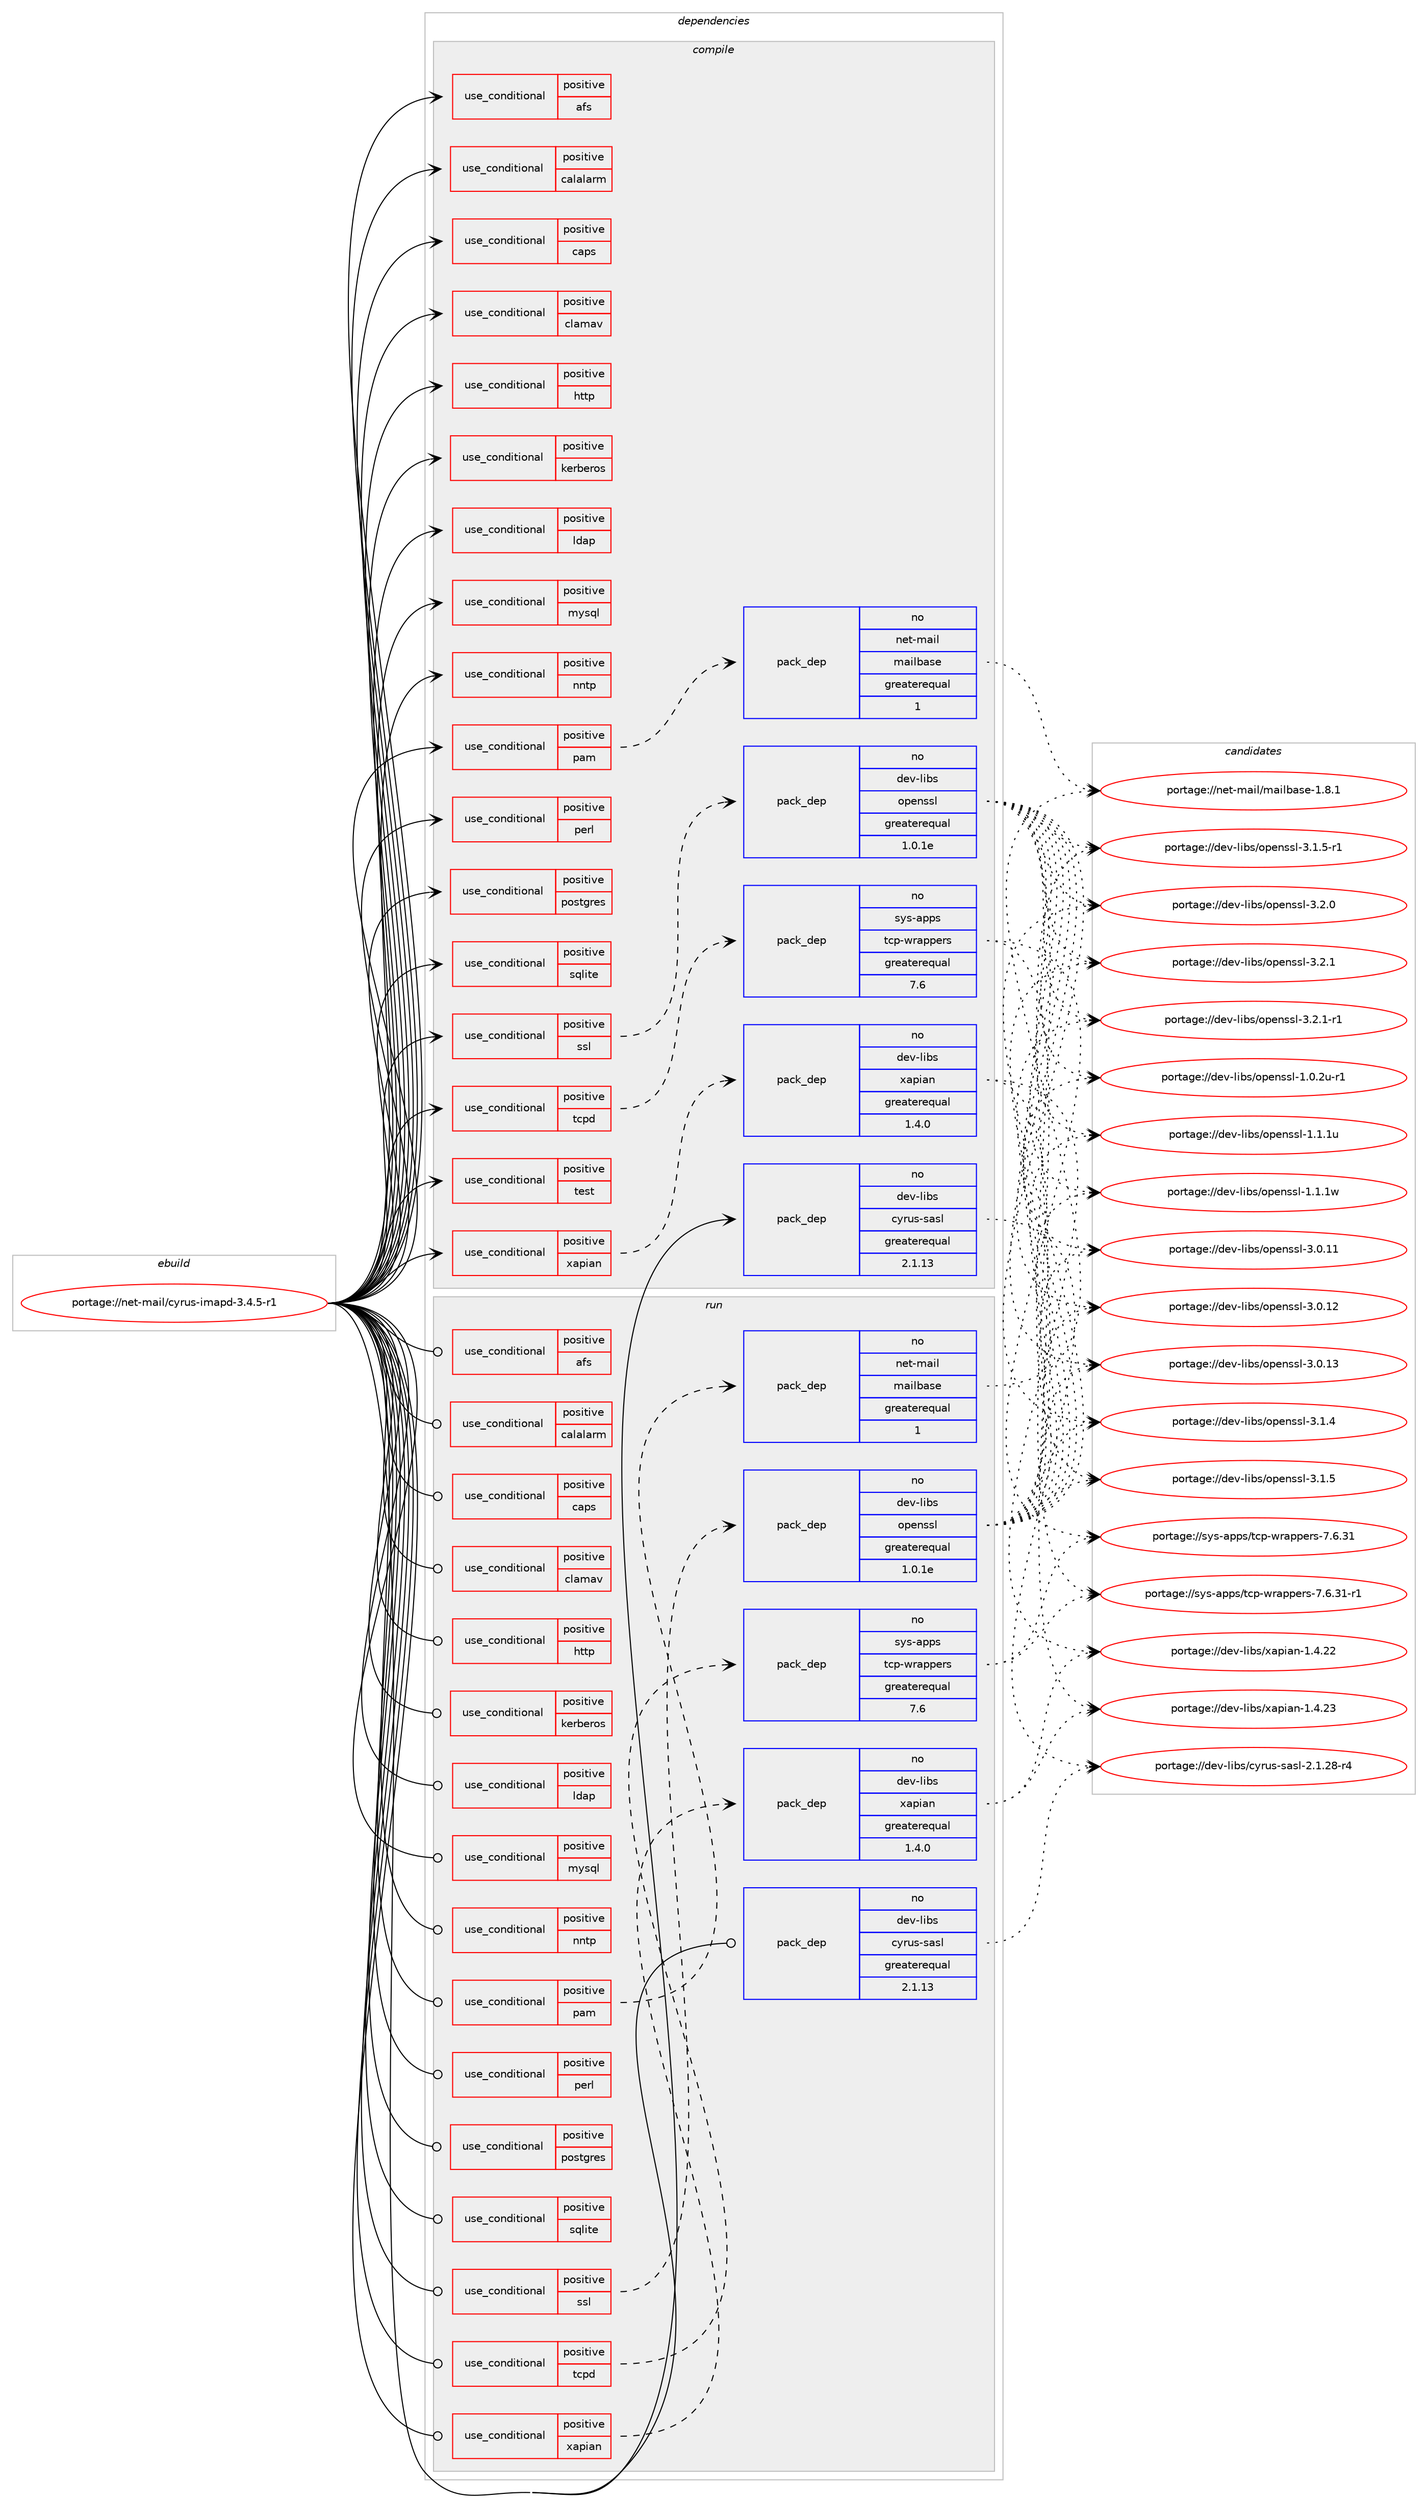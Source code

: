 digraph prolog {

# *************
# Graph options
# *************

newrank=true;
concentrate=true;
compound=true;
graph [rankdir=LR,fontname=Helvetica,fontsize=10,ranksep=1.5];#, ranksep=2.5, nodesep=0.2];
edge  [arrowhead=vee];
node  [fontname=Helvetica,fontsize=10];

# **********
# The ebuild
# **********

subgraph cluster_leftcol {
color=gray;
rank=same;
label=<<i>ebuild</i>>;
id [label="portage://net-mail/cyrus-imapd-3.4.5-r1", color=red, width=4, href="../net-mail/cyrus-imapd-3.4.5-r1.svg"];
}

# ****************
# The dependencies
# ****************

subgraph cluster_midcol {
color=gray;
label=<<i>dependencies</i>>;
subgraph cluster_compile {
fillcolor="#eeeeee";
style=filled;
label=<<i>compile</i>>;
subgraph cond3723 {
dependency5993 [label=<<TABLE BORDER="0" CELLBORDER="1" CELLSPACING="0" CELLPADDING="4"><TR><TD ROWSPAN="3" CELLPADDING="10">use_conditional</TD></TR><TR><TD>positive</TD></TR><TR><TD>afs</TD></TR></TABLE>>, shape=none, color=red];
# *** BEGIN UNKNOWN DEPENDENCY TYPE (TODO) ***
# dependency5993 -> package_dependency(portage://net-mail/cyrus-imapd-3.4.5-r1,install,no,net-fs,openafs,none,[,,],[],[])
# *** END UNKNOWN DEPENDENCY TYPE (TODO) ***

}
id:e -> dependency5993:w [weight=20,style="solid",arrowhead="vee"];
subgraph cond3724 {
dependency5994 [label=<<TABLE BORDER="0" CELLBORDER="1" CELLSPACING="0" CELLPADDING="4"><TR><TD ROWSPAN="3" CELLPADDING="10">use_conditional</TD></TR><TR><TD>positive</TD></TR><TR><TD>calalarm</TD></TR></TABLE>>, shape=none, color=red];
# *** BEGIN UNKNOWN DEPENDENCY TYPE (TODO) ***
# dependency5994 -> package_dependency(portage://net-mail/cyrus-imapd-3.4.5-r1,install,no,dev-libs,libical,none,[,,],any_same_slot,[])
# *** END UNKNOWN DEPENDENCY TYPE (TODO) ***

}
id:e -> dependency5994:w [weight=20,style="solid",arrowhead="vee"];
subgraph cond3725 {
dependency5995 [label=<<TABLE BORDER="0" CELLBORDER="1" CELLSPACING="0" CELLPADDING="4"><TR><TD ROWSPAN="3" CELLPADDING="10">use_conditional</TD></TR><TR><TD>positive</TD></TR><TR><TD>caps</TD></TR></TABLE>>, shape=none, color=red];
# *** BEGIN UNKNOWN DEPENDENCY TYPE (TODO) ***
# dependency5995 -> package_dependency(portage://net-mail/cyrus-imapd-3.4.5-r1,install,no,sys-libs,libcap,none,[,,],[],[])
# *** END UNKNOWN DEPENDENCY TYPE (TODO) ***

}
id:e -> dependency5995:w [weight=20,style="solid",arrowhead="vee"];
subgraph cond3726 {
dependency5996 [label=<<TABLE BORDER="0" CELLBORDER="1" CELLSPACING="0" CELLPADDING="4"><TR><TD ROWSPAN="3" CELLPADDING="10">use_conditional</TD></TR><TR><TD>positive</TD></TR><TR><TD>clamav</TD></TR></TABLE>>, shape=none, color=red];
# *** BEGIN UNKNOWN DEPENDENCY TYPE (TODO) ***
# dependency5996 -> package_dependency(portage://net-mail/cyrus-imapd-3.4.5-r1,install,no,app-antivirus,clamav,none,[,,],[],[])
# *** END UNKNOWN DEPENDENCY TYPE (TODO) ***

}
id:e -> dependency5996:w [weight=20,style="solid",arrowhead="vee"];
subgraph cond3727 {
dependency5997 [label=<<TABLE BORDER="0" CELLBORDER="1" CELLSPACING="0" CELLPADDING="4"><TR><TD ROWSPAN="3" CELLPADDING="10">use_conditional</TD></TR><TR><TD>positive</TD></TR><TR><TD>http</TD></TR></TABLE>>, shape=none, color=red];
# *** BEGIN UNKNOWN DEPENDENCY TYPE (TODO) ***
# dependency5997 -> package_dependency(portage://net-mail/cyrus-imapd-3.4.5-r1,install,no,app-arch,brotli,none,[,,],any_same_slot,[])
# *** END UNKNOWN DEPENDENCY TYPE (TODO) ***

# *** BEGIN UNKNOWN DEPENDENCY TYPE (TODO) ***
# dependency5997 -> package_dependency(portage://net-mail/cyrus-imapd-3.4.5-r1,install,no,app-arch,zstd,none,[,,],any_same_slot,[])
# *** END UNKNOWN DEPENDENCY TYPE (TODO) ***

# *** BEGIN UNKNOWN DEPENDENCY TYPE (TODO) ***
# dependency5997 -> package_dependency(portage://net-mail/cyrus-imapd-3.4.5-r1,install,no,dev-libs,libxml2,none,[,,],[],[])
# *** END UNKNOWN DEPENDENCY TYPE (TODO) ***

# *** BEGIN UNKNOWN DEPENDENCY TYPE (TODO) ***
# dependency5997 -> package_dependency(portage://net-mail/cyrus-imapd-3.4.5-r1,install,no,dev-libs,libical,none,[,,],any_same_slot,[])
# *** END UNKNOWN DEPENDENCY TYPE (TODO) ***

# *** BEGIN UNKNOWN DEPENDENCY TYPE (TODO) ***
# dependency5997 -> package_dependency(portage://net-mail/cyrus-imapd-3.4.5-r1,install,no,net-libs,nghttp2,none,[,,],any_same_slot,[])
# *** END UNKNOWN DEPENDENCY TYPE (TODO) ***

# *** BEGIN UNKNOWN DEPENDENCY TYPE (TODO) ***
# dependency5997 -> package_dependency(portage://net-mail/cyrus-imapd-3.4.5-r1,install,no,sci-libs,shapelib,none,[,,],any_same_slot,[])
# *** END UNKNOWN DEPENDENCY TYPE (TODO) ***

}
id:e -> dependency5997:w [weight=20,style="solid",arrowhead="vee"];
subgraph cond3728 {
dependency5998 [label=<<TABLE BORDER="0" CELLBORDER="1" CELLSPACING="0" CELLPADDING="4"><TR><TD ROWSPAN="3" CELLPADDING="10">use_conditional</TD></TR><TR><TD>positive</TD></TR><TR><TD>kerberos</TD></TR></TABLE>>, shape=none, color=red];
# *** BEGIN UNKNOWN DEPENDENCY TYPE (TODO) ***
# dependency5998 -> package_dependency(portage://net-mail/cyrus-imapd-3.4.5-r1,install,no,virtual,krb5,none,[,,],[],[])
# *** END UNKNOWN DEPENDENCY TYPE (TODO) ***

}
id:e -> dependency5998:w [weight=20,style="solid",arrowhead="vee"];
subgraph cond3729 {
dependency5999 [label=<<TABLE BORDER="0" CELLBORDER="1" CELLSPACING="0" CELLPADDING="4"><TR><TD ROWSPAN="3" CELLPADDING="10">use_conditional</TD></TR><TR><TD>positive</TD></TR><TR><TD>ldap</TD></TR></TABLE>>, shape=none, color=red];
# *** BEGIN UNKNOWN DEPENDENCY TYPE (TODO) ***
# dependency5999 -> package_dependency(portage://net-mail/cyrus-imapd-3.4.5-r1,install,no,net-nds,openldap,none,[,,],any_same_slot,[])
# *** END UNKNOWN DEPENDENCY TYPE (TODO) ***

}
id:e -> dependency5999:w [weight=20,style="solid",arrowhead="vee"];
subgraph cond3730 {
dependency6000 [label=<<TABLE BORDER="0" CELLBORDER="1" CELLSPACING="0" CELLPADDING="4"><TR><TD ROWSPAN="3" CELLPADDING="10">use_conditional</TD></TR><TR><TD>positive</TD></TR><TR><TD>mysql</TD></TR></TABLE>>, shape=none, color=red];
# *** BEGIN UNKNOWN DEPENDENCY TYPE (TODO) ***
# dependency6000 -> package_dependency(portage://net-mail/cyrus-imapd-3.4.5-r1,install,no,dev-db,mysql-connector-c,none,[,,],any_same_slot,[])
# *** END UNKNOWN DEPENDENCY TYPE (TODO) ***

}
id:e -> dependency6000:w [weight=20,style="solid",arrowhead="vee"];
subgraph cond3731 {
dependency6001 [label=<<TABLE BORDER="0" CELLBORDER="1" CELLSPACING="0" CELLPADDING="4"><TR><TD ROWSPAN="3" CELLPADDING="10">use_conditional</TD></TR><TR><TD>positive</TD></TR><TR><TD>nntp</TD></TR></TABLE>>, shape=none, color=red];
# *** BEGIN UNKNOWN DEPENDENCY TYPE (TODO) ***
# dependency6001 -> package_dependency(portage://net-mail/cyrus-imapd-3.4.5-r1,install,weak,net-nntp,leafnode,none,[,,],[],[])
# *** END UNKNOWN DEPENDENCY TYPE (TODO) ***

}
id:e -> dependency6001:w [weight=20,style="solid",arrowhead="vee"];
subgraph cond3732 {
dependency6002 [label=<<TABLE BORDER="0" CELLBORDER="1" CELLSPACING="0" CELLPADDING="4"><TR><TD ROWSPAN="3" CELLPADDING="10">use_conditional</TD></TR><TR><TD>positive</TD></TR><TR><TD>pam</TD></TR></TABLE>>, shape=none, color=red];
subgraph pack2208 {
dependency6003 [label=<<TABLE BORDER="0" CELLBORDER="1" CELLSPACING="0" CELLPADDING="4" WIDTH="220"><TR><TD ROWSPAN="6" CELLPADDING="30">pack_dep</TD></TR><TR><TD WIDTH="110">no</TD></TR><TR><TD>net-mail</TD></TR><TR><TD>mailbase</TD></TR><TR><TD>greaterequal</TD></TR><TR><TD>1</TD></TR></TABLE>>, shape=none, color=blue];
}
dependency6002:e -> dependency6003:w [weight=20,style="dashed",arrowhead="vee"];
# *** BEGIN UNKNOWN DEPENDENCY TYPE (TODO) ***
# dependency6002 -> package_dependency(portage://net-mail/cyrus-imapd-3.4.5-r1,install,no,sys-libs,pam,none,[,,],[],[])
# *** END UNKNOWN DEPENDENCY TYPE (TODO) ***

}
id:e -> dependency6002:w [weight=20,style="solid",arrowhead="vee"];
subgraph cond3733 {
dependency6004 [label=<<TABLE BORDER="0" CELLBORDER="1" CELLSPACING="0" CELLPADDING="4"><TR><TD ROWSPAN="3" CELLPADDING="10">use_conditional</TD></TR><TR><TD>positive</TD></TR><TR><TD>perl</TD></TR></TABLE>>, shape=none, color=red];
# *** BEGIN UNKNOWN DEPENDENCY TYPE (TODO) ***
# dependency6004 -> package_dependency(portage://net-mail/cyrus-imapd-3.4.5-r1,install,no,dev-lang,perl,none,[,,],any_same_slot,[])
# *** END UNKNOWN DEPENDENCY TYPE (TODO) ***

# *** BEGIN UNKNOWN DEPENDENCY TYPE (TODO) ***
# dependency6004 -> package_dependency(portage://net-mail/cyrus-imapd-3.4.5-r1,install,no,virtual,perl-Term-ReadLine,none,[,,],[],[])
# *** END UNKNOWN DEPENDENCY TYPE (TODO) ***

}
id:e -> dependency6004:w [weight=20,style="solid",arrowhead="vee"];
subgraph cond3734 {
dependency6005 [label=<<TABLE BORDER="0" CELLBORDER="1" CELLSPACING="0" CELLPADDING="4"><TR><TD ROWSPAN="3" CELLPADDING="10">use_conditional</TD></TR><TR><TD>positive</TD></TR><TR><TD>postgres</TD></TR></TABLE>>, shape=none, color=red];
# *** BEGIN UNKNOWN DEPENDENCY TYPE (TODO) ***
# dependency6005 -> package_dependency(portage://net-mail/cyrus-imapd-3.4.5-r1,install,no,dev-db,postgresql,none,[,,],any_different_slot,[])
# *** END UNKNOWN DEPENDENCY TYPE (TODO) ***

}
id:e -> dependency6005:w [weight=20,style="solid",arrowhead="vee"];
subgraph cond3735 {
dependency6006 [label=<<TABLE BORDER="0" CELLBORDER="1" CELLSPACING="0" CELLPADDING="4"><TR><TD ROWSPAN="3" CELLPADDING="10">use_conditional</TD></TR><TR><TD>positive</TD></TR><TR><TD>sqlite</TD></TR></TABLE>>, shape=none, color=red];
# *** BEGIN UNKNOWN DEPENDENCY TYPE (TODO) ***
# dependency6006 -> package_dependency(portage://net-mail/cyrus-imapd-3.4.5-r1,install,no,dev-db,sqlite,none,[,,],[slot(3)],[])
# *** END UNKNOWN DEPENDENCY TYPE (TODO) ***

}
id:e -> dependency6006:w [weight=20,style="solid",arrowhead="vee"];
subgraph cond3736 {
dependency6007 [label=<<TABLE BORDER="0" CELLBORDER="1" CELLSPACING="0" CELLPADDING="4"><TR><TD ROWSPAN="3" CELLPADDING="10">use_conditional</TD></TR><TR><TD>positive</TD></TR><TR><TD>ssl</TD></TR></TABLE>>, shape=none, color=red];
subgraph pack2209 {
dependency6008 [label=<<TABLE BORDER="0" CELLBORDER="1" CELLSPACING="0" CELLPADDING="4" WIDTH="220"><TR><TD ROWSPAN="6" CELLPADDING="30">pack_dep</TD></TR><TR><TD WIDTH="110">no</TD></TR><TR><TD>dev-libs</TD></TR><TR><TD>openssl</TD></TR><TR><TD>greaterequal</TD></TR><TR><TD>1.0.1e</TD></TR></TABLE>>, shape=none, color=blue];
}
dependency6007:e -> dependency6008:w [weight=20,style="dashed",arrowhead="vee"];
}
id:e -> dependency6007:w [weight=20,style="solid",arrowhead="vee"];
subgraph cond3737 {
dependency6009 [label=<<TABLE BORDER="0" CELLBORDER="1" CELLSPACING="0" CELLPADDING="4"><TR><TD ROWSPAN="3" CELLPADDING="10">use_conditional</TD></TR><TR><TD>positive</TD></TR><TR><TD>tcpd</TD></TR></TABLE>>, shape=none, color=red];
subgraph pack2210 {
dependency6010 [label=<<TABLE BORDER="0" CELLBORDER="1" CELLSPACING="0" CELLPADDING="4" WIDTH="220"><TR><TD ROWSPAN="6" CELLPADDING="30">pack_dep</TD></TR><TR><TD WIDTH="110">no</TD></TR><TR><TD>sys-apps</TD></TR><TR><TD>tcp-wrappers</TD></TR><TR><TD>greaterequal</TD></TR><TR><TD>7.6</TD></TR></TABLE>>, shape=none, color=blue];
}
dependency6009:e -> dependency6010:w [weight=20,style="dashed",arrowhead="vee"];
}
id:e -> dependency6009:w [weight=20,style="solid",arrowhead="vee"];
subgraph cond3738 {
dependency6011 [label=<<TABLE BORDER="0" CELLBORDER="1" CELLSPACING="0" CELLPADDING="4"><TR><TD ROWSPAN="3" CELLPADDING="10">use_conditional</TD></TR><TR><TD>positive</TD></TR><TR><TD>test</TD></TR></TABLE>>, shape=none, color=red];
# *** BEGIN UNKNOWN DEPENDENCY TYPE (TODO) ***
# dependency6011 -> package_dependency(portage://net-mail/cyrus-imapd-3.4.5-r1,install,no,dev-util,cunit,none,[,,],[],[])
# *** END UNKNOWN DEPENDENCY TYPE (TODO) ***

}
id:e -> dependency6011:w [weight=20,style="solid",arrowhead="vee"];
subgraph cond3739 {
dependency6012 [label=<<TABLE BORDER="0" CELLBORDER="1" CELLSPACING="0" CELLPADDING="4"><TR><TD ROWSPAN="3" CELLPADDING="10">use_conditional</TD></TR><TR><TD>positive</TD></TR><TR><TD>xapian</TD></TR></TABLE>>, shape=none, color=red];
subgraph pack2211 {
dependency6013 [label=<<TABLE BORDER="0" CELLBORDER="1" CELLSPACING="0" CELLPADDING="4" WIDTH="220"><TR><TD ROWSPAN="6" CELLPADDING="30">pack_dep</TD></TR><TR><TD WIDTH="110">no</TD></TR><TR><TD>dev-libs</TD></TR><TR><TD>xapian</TD></TR><TR><TD>greaterequal</TD></TR><TR><TD>1.4.0</TD></TR></TABLE>>, shape=none, color=blue];
}
dependency6012:e -> dependency6013:w [weight=20,style="dashed",arrowhead="vee"];
}
id:e -> dependency6012:w [weight=20,style="solid",arrowhead="vee"];
subgraph pack2212 {
dependency6014 [label=<<TABLE BORDER="0" CELLBORDER="1" CELLSPACING="0" CELLPADDING="4" WIDTH="220"><TR><TD ROWSPAN="6" CELLPADDING="30">pack_dep</TD></TR><TR><TD WIDTH="110">no</TD></TR><TR><TD>dev-libs</TD></TR><TR><TD>cyrus-sasl</TD></TR><TR><TD>greaterequal</TD></TR><TR><TD>2.1.13</TD></TR></TABLE>>, shape=none, color=blue];
}
id:e -> dependency6014:w [weight=20,style="solid",arrowhead="vee"];
# *** BEGIN UNKNOWN DEPENDENCY TYPE (TODO) ***
# id -> package_dependency(portage://net-mail/cyrus-imapd-3.4.5-r1,install,no,dev-libs,icu,none,[,,],any_same_slot,[])
# *** END UNKNOWN DEPENDENCY TYPE (TODO) ***

# *** BEGIN UNKNOWN DEPENDENCY TYPE (TODO) ***
# id -> package_dependency(portage://net-mail/cyrus-imapd-3.4.5-r1,install,no,dev-libs,jansson,none,[,,],any_same_slot,[])
# *** END UNKNOWN DEPENDENCY TYPE (TODO) ***

# *** BEGIN UNKNOWN DEPENDENCY TYPE (TODO) ***
# id -> package_dependency(portage://net-mail/cyrus-imapd-3.4.5-r1,install,no,dev-libs,libpcre,none,[,,],[slot(3)],[])
# *** END UNKNOWN DEPENDENCY TYPE (TODO) ***

# *** BEGIN UNKNOWN DEPENDENCY TYPE (TODO) ***
# id -> package_dependency(portage://net-mail/cyrus-imapd-3.4.5-r1,install,no,sys-apps,util-linux,none,[,,],[],[])
# *** END UNKNOWN DEPENDENCY TYPE (TODO) ***

# *** BEGIN UNKNOWN DEPENDENCY TYPE (TODO) ***
# id -> package_dependency(portage://net-mail/cyrus-imapd-3.4.5-r1,install,no,sys-fs,e2fsprogs,none,[,,],any_same_slot,[])
# *** END UNKNOWN DEPENDENCY TYPE (TODO) ***

# *** BEGIN UNKNOWN DEPENDENCY TYPE (TODO) ***
# id -> package_dependency(portage://net-mail/cyrus-imapd-3.4.5-r1,install,no,sys-libs,zlib,none,[,,],any_same_slot,[])
# *** END UNKNOWN DEPENDENCY TYPE (TODO) ***

}
subgraph cluster_compileandrun {
fillcolor="#eeeeee";
style=filled;
label=<<i>compile and run</i>>;
}
subgraph cluster_run {
fillcolor="#eeeeee";
style=filled;
label=<<i>run</i>>;
subgraph cond3740 {
dependency6015 [label=<<TABLE BORDER="0" CELLBORDER="1" CELLSPACING="0" CELLPADDING="4"><TR><TD ROWSPAN="3" CELLPADDING="10">use_conditional</TD></TR><TR><TD>positive</TD></TR><TR><TD>afs</TD></TR></TABLE>>, shape=none, color=red];
# *** BEGIN UNKNOWN DEPENDENCY TYPE (TODO) ***
# dependency6015 -> package_dependency(portage://net-mail/cyrus-imapd-3.4.5-r1,run,no,net-fs,openafs,none,[,,],[],[])
# *** END UNKNOWN DEPENDENCY TYPE (TODO) ***

}
id:e -> dependency6015:w [weight=20,style="solid",arrowhead="odot"];
subgraph cond3741 {
dependency6016 [label=<<TABLE BORDER="0" CELLBORDER="1" CELLSPACING="0" CELLPADDING="4"><TR><TD ROWSPAN="3" CELLPADDING="10">use_conditional</TD></TR><TR><TD>positive</TD></TR><TR><TD>calalarm</TD></TR></TABLE>>, shape=none, color=red];
# *** BEGIN UNKNOWN DEPENDENCY TYPE (TODO) ***
# dependency6016 -> package_dependency(portage://net-mail/cyrus-imapd-3.4.5-r1,run,no,dev-libs,libical,none,[,,],any_same_slot,[])
# *** END UNKNOWN DEPENDENCY TYPE (TODO) ***

}
id:e -> dependency6016:w [weight=20,style="solid",arrowhead="odot"];
subgraph cond3742 {
dependency6017 [label=<<TABLE BORDER="0" CELLBORDER="1" CELLSPACING="0" CELLPADDING="4"><TR><TD ROWSPAN="3" CELLPADDING="10">use_conditional</TD></TR><TR><TD>positive</TD></TR><TR><TD>caps</TD></TR></TABLE>>, shape=none, color=red];
# *** BEGIN UNKNOWN DEPENDENCY TYPE (TODO) ***
# dependency6017 -> package_dependency(portage://net-mail/cyrus-imapd-3.4.5-r1,run,no,sys-libs,libcap,none,[,,],[],[])
# *** END UNKNOWN DEPENDENCY TYPE (TODO) ***

}
id:e -> dependency6017:w [weight=20,style="solid",arrowhead="odot"];
subgraph cond3743 {
dependency6018 [label=<<TABLE BORDER="0" CELLBORDER="1" CELLSPACING="0" CELLPADDING="4"><TR><TD ROWSPAN="3" CELLPADDING="10">use_conditional</TD></TR><TR><TD>positive</TD></TR><TR><TD>clamav</TD></TR></TABLE>>, shape=none, color=red];
# *** BEGIN UNKNOWN DEPENDENCY TYPE (TODO) ***
# dependency6018 -> package_dependency(portage://net-mail/cyrus-imapd-3.4.5-r1,run,no,app-antivirus,clamav,none,[,,],[],[])
# *** END UNKNOWN DEPENDENCY TYPE (TODO) ***

}
id:e -> dependency6018:w [weight=20,style="solid",arrowhead="odot"];
subgraph cond3744 {
dependency6019 [label=<<TABLE BORDER="0" CELLBORDER="1" CELLSPACING="0" CELLPADDING="4"><TR><TD ROWSPAN="3" CELLPADDING="10">use_conditional</TD></TR><TR><TD>positive</TD></TR><TR><TD>http</TD></TR></TABLE>>, shape=none, color=red];
# *** BEGIN UNKNOWN DEPENDENCY TYPE (TODO) ***
# dependency6019 -> package_dependency(portage://net-mail/cyrus-imapd-3.4.5-r1,run,no,app-arch,brotli,none,[,,],any_same_slot,[])
# *** END UNKNOWN DEPENDENCY TYPE (TODO) ***

# *** BEGIN UNKNOWN DEPENDENCY TYPE (TODO) ***
# dependency6019 -> package_dependency(portage://net-mail/cyrus-imapd-3.4.5-r1,run,no,app-arch,zstd,none,[,,],any_same_slot,[])
# *** END UNKNOWN DEPENDENCY TYPE (TODO) ***

# *** BEGIN UNKNOWN DEPENDENCY TYPE (TODO) ***
# dependency6019 -> package_dependency(portage://net-mail/cyrus-imapd-3.4.5-r1,run,no,dev-libs,libxml2,none,[,,],[],[])
# *** END UNKNOWN DEPENDENCY TYPE (TODO) ***

# *** BEGIN UNKNOWN DEPENDENCY TYPE (TODO) ***
# dependency6019 -> package_dependency(portage://net-mail/cyrus-imapd-3.4.5-r1,run,no,dev-libs,libical,none,[,,],any_same_slot,[])
# *** END UNKNOWN DEPENDENCY TYPE (TODO) ***

# *** BEGIN UNKNOWN DEPENDENCY TYPE (TODO) ***
# dependency6019 -> package_dependency(portage://net-mail/cyrus-imapd-3.4.5-r1,run,no,net-libs,nghttp2,none,[,,],any_same_slot,[])
# *** END UNKNOWN DEPENDENCY TYPE (TODO) ***

# *** BEGIN UNKNOWN DEPENDENCY TYPE (TODO) ***
# dependency6019 -> package_dependency(portage://net-mail/cyrus-imapd-3.4.5-r1,run,no,sci-libs,shapelib,none,[,,],any_same_slot,[])
# *** END UNKNOWN DEPENDENCY TYPE (TODO) ***

}
id:e -> dependency6019:w [weight=20,style="solid",arrowhead="odot"];
subgraph cond3745 {
dependency6020 [label=<<TABLE BORDER="0" CELLBORDER="1" CELLSPACING="0" CELLPADDING="4"><TR><TD ROWSPAN="3" CELLPADDING="10">use_conditional</TD></TR><TR><TD>positive</TD></TR><TR><TD>kerberos</TD></TR></TABLE>>, shape=none, color=red];
# *** BEGIN UNKNOWN DEPENDENCY TYPE (TODO) ***
# dependency6020 -> package_dependency(portage://net-mail/cyrus-imapd-3.4.5-r1,run,no,virtual,krb5,none,[,,],[],[])
# *** END UNKNOWN DEPENDENCY TYPE (TODO) ***

}
id:e -> dependency6020:w [weight=20,style="solid",arrowhead="odot"];
subgraph cond3746 {
dependency6021 [label=<<TABLE BORDER="0" CELLBORDER="1" CELLSPACING="0" CELLPADDING="4"><TR><TD ROWSPAN="3" CELLPADDING="10">use_conditional</TD></TR><TR><TD>positive</TD></TR><TR><TD>ldap</TD></TR></TABLE>>, shape=none, color=red];
# *** BEGIN UNKNOWN DEPENDENCY TYPE (TODO) ***
# dependency6021 -> package_dependency(portage://net-mail/cyrus-imapd-3.4.5-r1,run,no,net-nds,openldap,none,[,,],any_same_slot,[])
# *** END UNKNOWN DEPENDENCY TYPE (TODO) ***

}
id:e -> dependency6021:w [weight=20,style="solid",arrowhead="odot"];
subgraph cond3747 {
dependency6022 [label=<<TABLE BORDER="0" CELLBORDER="1" CELLSPACING="0" CELLPADDING="4"><TR><TD ROWSPAN="3" CELLPADDING="10">use_conditional</TD></TR><TR><TD>positive</TD></TR><TR><TD>mysql</TD></TR></TABLE>>, shape=none, color=red];
# *** BEGIN UNKNOWN DEPENDENCY TYPE (TODO) ***
# dependency6022 -> package_dependency(portage://net-mail/cyrus-imapd-3.4.5-r1,run,no,dev-db,mysql-connector-c,none,[,,],any_same_slot,[])
# *** END UNKNOWN DEPENDENCY TYPE (TODO) ***

}
id:e -> dependency6022:w [weight=20,style="solid",arrowhead="odot"];
subgraph cond3748 {
dependency6023 [label=<<TABLE BORDER="0" CELLBORDER="1" CELLSPACING="0" CELLPADDING="4"><TR><TD ROWSPAN="3" CELLPADDING="10">use_conditional</TD></TR><TR><TD>positive</TD></TR><TR><TD>nntp</TD></TR></TABLE>>, shape=none, color=red];
# *** BEGIN UNKNOWN DEPENDENCY TYPE (TODO) ***
# dependency6023 -> package_dependency(portage://net-mail/cyrus-imapd-3.4.5-r1,run,weak,net-nntp,leafnode,none,[,,],[],[])
# *** END UNKNOWN DEPENDENCY TYPE (TODO) ***

}
id:e -> dependency6023:w [weight=20,style="solid",arrowhead="odot"];
subgraph cond3749 {
dependency6024 [label=<<TABLE BORDER="0" CELLBORDER="1" CELLSPACING="0" CELLPADDING="4"><TR><TD ROWSPAN="3" CELLPADDING="10">use_conditional</TD></TR><TR><TD>positive</TD></TR><TR><TD>pam</TD></TR></TABLE>>, shape=none, color=red];
subgraph pack2213 {
dependency6025 [label=<<TABLE BORDER="0" CELLBORDER="1" CELLSPACING="0" CELLPADDING="4" WIDTH="220"><TR><TD ROWSPAN="6" CELLPADDING="30">pack_dep</TD></TR><TR><TD WIDTH="110">no</TD></TR><TR><TD>net-mail</TD></TR><TR><TD>mailbase</TD></TR><TR><TD>greaterequal</TD></TR><TR><TD>1</TD></TR></TABLE>>, shape=none, color=blue];
}
dependency6024:e -> dependency6025:w [weight=20,style="dashed",arrowhead="vee"];
# *** BEGIN UNKNOWN DEPENDENCY TYPE (TODO) ***
# dependency6024 -> package_dependency(portage://net-mail/cyrus-imapd-3.4.5-r1,run,no,sys-libs,pam,none,[,,],[],[])
# *** END UNKNOWN DEPENDENCY TYPE (TODO) ***

}
id:e -> dependency6024:w [weight=20,style="solid",arrowhead="odot"];
subgraph cond3750 {
dependency6026 [label=<<TABLE BORDER="0" CELLBORDER="1" CELLSPACING="0" CELLPADDING="4"><TR><TD ROWSPAN="3" CELLPADDING="10">use_conditional</TD></TR><TR><TD>positive</TD></TR><TR><TD>perl</TD></TR></TABLE>>, shape=none, color=red];
# *** BEGIN UNKNOWN DEPENDENCY TYPE (TODO) ***
# dependency6026 -> package_dependency(portage://net-mail/cyrus-imapd-3.4.5-r1,run,no,dev-lang,perl,none,[,,],any_same_slot,[])
# *** END UNKNOWN DEPENDENCY TYPE (TODO) ***

# *** BEGIN UNKNOWN DEPENDENCY TYPE (TODO) ***
# dependency6026 -> package_dependency(portage://net-mail/cyrus-imapd-3.4.5-r1,run,no,virtual,perl-Term-ReadLine,none,[,,],[],[])
# *** END UNKNOWN DEPENDENCY TYPE (TODO) ***

}
id:e -> dependency6026:w [weight=20,style="solid",arrowhead="odot"];
subgraph cond3751 {
dependency6027 [label=<<TABLE BORDER="0" CELLBORDER="1" CELLSPACING="0" CELLPADDING="4"><TR><TD ROWSPAN="3" CELLPADDING="10">use_conditional</TD></TR><TR><TD>positive</TD></TR><TR><TD>postgres</TD></TR></TABLE>>, shape=none, color=red];
# *** BEGIN UNKNOWN DEPENDENCY TYPE (TODO) ***
# dependency6027 -> package_dependency(portage://net-mail/cyrus-imapd-3.4.5-r1,run,no,dev-db,postgresql,none,[,,],any_different_slot,[])
# *** END UNKNOWN DEPENDENCY TYPE (TODO) ***

}
id:e -> dependency6027:w [weight=20,style="solid",arrowhead="odot"];
subgraph cond3752 {
dependency6028 [label=<<TABLE BORDER="0" CELLBORDER="1" CELLSPACING="0" CELLPADDING="4"><TR><TD ROWSPAN="3" CELLPADDING="10">use_conditional</TD></TR><TR><TD>positive</TD></TR><TR><TD>sqlite</TD></TR></TABLE>>, shape=none, color=red];
# *** BEGIN UNKNOWN DEPENDENCY TYPE (TODO) ***
# dependency6028 -> package_dependency(portage://net-mail/cyrus-imapd-3.4.5-r1,run,no,dev-db,sqlite,none,[,,],[slot(3)],[])
# *** END UNKNOWN DEPENDENCY TYPE (TODO) ***

}
id:e -> dependency6028:w [weight=20,style="solid",arrowhead="odot"];
subgraph cond3753 {
dependency6029 [label=<<TABLE BORDER="0" CELLBORDER="1" CELLSPACING="0" CELLPADDING="4"><TR><TD ROWSPAN="3" CELLPADDING="10">use_conditional</TD></TR><TR><TD>positive</TD></TR><TR><TD>ssl</TD></TR></TABLE>>, shape=none, color=red];
subgraph pack2214 {
dependency6030 [label=<<TABLE BORDER="0" CELLBORDER="1" CELLSPACING="0" CELLPADDING="4" WIDTH="220"><TR><TD ROWSPAN="6" CELLPADDING="30">pack_dep</TD></TR><TR><TD WIDTH="110">no</TD></TR><TR><TD>dev-libs</TD></TR><TR><TD>openssl</TD></TR><TR><TD>greaterequal</TD></TR><TR><TD>1.0.1e</TD></TR></TABLE>>, shape=none, color=blue];
}
dependency6029:e -> dependency6030:w [weight=20,style="dashed",arrowhead="vee"];
}
id:e -> dependency6029:w [weight=20,style="solid",arrowhead="odot"];
subgraph cond3754 {
dependency6031 [label=<<TABLE BORDER="0" CELLBORDER="1" CELLSPACING="0" CELLPADDING="4"><TR><TD ROWSPAN="3" CELLPADDING="10">use_conditional</TD></TR><TR><TD>positive</TD></TR><TR><TD>tcpd</TD></TR></TABLE>>, shape=none, color=red];
subgraph pack2215 {
dependency6032 [label=<<TABLE BORDER="0" CELLBORDER="1" CELLSPACING="0" CELLPADDING="4" WIDTH="220"><TR><TD ROWSPAN="6" CELLPADDING="30">pack_dep</TD></TR><TR><TD WIDTH="110">no</TD></TR><TR><TD>sys-apps</TD></TR><TR><TD>tcp-wrappers</TD></TR><TR><TD>greaterequal</TD></TR><TR><TD>7.6</TD></TR></TABLE>>, shape=none, color=blue];
}
dependency6031:e -> dependency6032:w [weight=20,style="dashed",arrowhead="vee"];
}
id:e -> dependency6031:w [weight=20,style="solid",arrowhead="odot"];
subgraph cond3755 {
dependency6033 [label=<<TABLE BORDER="0" CELLBORDER="1" CELLSPACING="0" CELLPADDING="4"><TR><TD ROWSPAN="3" CELLPADDING="10">use_conditional</TD></TR><TR><TD>positive</TD></TR><TR><TD>xapian</TD></TR></TABLE>>, shape=none, color=red];
subgraph pack2216 {
dependency6034 [label=<<TABLE BORDER="0" CELLBORDER="1" CELLSPACING="0" CELLPADDING="4" WIDTH="220"><TR><TD ROWSPAN="6" CELLPADDING="30">pack_dep</TD></TR><TR><TD WIDTH="110">no</TD></TR><TR><TD>dev-libs</TD></TR><TR><TD>xapian</TD></TR><TR><TD>greaterequal</TD></TR><TR><TD>1.4.0</TD></TR></TABLE>>, shape=none, color=blue];
}
dependency6033:e -> dependency6034:w [weight=20,style="dashed",arrowhead="vee"];
}
id:e -> dependency6033:w [weight=20,style="solid",arrowhead="odot"];
# *** BEGIN UNKNOWN DEPENDENCY TYPE (TODO) ***
# id -> package_dependency(portage://net-mail/cyrus-imapd-3.4.5-r1,run,no,acct-group,mail,none,[,,],[],[])
# *** END UNKNOWN DEPENDENCY TYPE (TODO) ***

# *** BEGIN UNKNOWN DEPENDENCY TYPE (TODO) ***
# id -> package_dependency(portage://net-mail/cyrus-imapd-3.4.5-r1,run,no,acct-user,cyrus,none,[,,],[],[])
# *** END UNKNOWN DEPENDENCY TYPE (TODO) ***

subgraph pack2217 {
dependency6035 [label=<<TABLE BORDER="0" CELLBORDER="1" CELLSPACING="0" CELLPADDING="4" WIDTH="220"><TR><TD ROWSPAN="6" CELLPADDING="30">pack_dep</TD></TR><TR><TD WIDTH="110">no</TD></TR><TR><TD>dev-libs</TD></TR><TR><TD>cyrus-sasl</TD></TR><TR><TD>greaterequal</TD></TR><TR><TD>2.1.13</TD></TR></TABLE>>, shape=none, color=blue];
}
id:e -> dependency6035:w [weight=20,style="solid",arrowhead="odot"];
# *** BEGIN UNKNOWN DEPENDENCY TYPE (TODO) ***
# id -> package_dependency(portage://net-mail/cyrus-imapd-3.4.5-r1,run,no,dev-libs,icu,none,[,,],any_same_slot,[])
# *** END UNKNOWN DEPENDENCY TYPE (TODO) ***

# *** BEGIN UNKNOWN DEPENDENCY TYPE (TODO) ***
# id -> package_dependency(portage://net-mail/cyrus-imapd-3.4.5-r1,run,no,dev-libs,jansson,none,[,,],any_same_slot,[])
# *** END UNKNOWN DEPENDENCY TYPE (TODO) ***

# *** BEGIN UNKNOWN DEPENDENCY TYPE (TODO) ***
# id -> package_dependency(portage://net-mail/cyrus-imapd-3.4.5-r1,run,no,dev-libs,libpcre,none,[,,],[slot(3)],[])
# *** END UNKNOWN DEPENDENCY TYPE (TODO) ***

# *** BEGIN UNKNOWN DEPENDENCY TYPE (TODO) ***
# id -> package_dependency(portage://net-mail/cyrus-imapd-3.4.5-r1,run,no,sys-apps,util-linux,none,[,,],[],[])
# *** END UNKNOWN DEPENDENCY TYPE (TODO) ***

# *** BEGIN UNKNOWN DEPENDENCY TYPE (TODO) ***
# id -> package_dependency(portage://net-mail/cyrus-imapd-3.4.5-r1,run,no,sys-fs,e2fsprogs,none,[,,],any_same_slot,[])
# *** END UNKNOWN DEPENDENCY TYPE (TODO) ***

# *** BEGIN UNKNOWN DEPENDENCY TYPE (TODO) ***
# id -> package_dependency(portage://net-mail/cyrus-imapd-3.4.5-r1,run,no,sys-libs,zlib,none,[,,],any_same_slot,[])
# *** END UNKNOWN DEPENDENCY TYPE (TODO) ***

# *** BEGIN UNKNOWN DEPENDENCY TYPE (TODO) ***
# id -> package_dependency(portage://net-mail/cyrus-imapd-3.4.5-r1,run,weak,app-arch,dump,none,[,,],[],[])
# *** END UNKNOWN DEPENDENCY TYPE (TODO) ***

# *** BEGIN UNKNOWN DEPENDENCY TYPE (TODO) ***
# id -> package_dependency(portage://net-mail/cyrus-imapd-3.4.5-r1,run,weak,mail-mta,courier,none,[,,],[],[])
# *** END UNKNOWN DEPENDENCY TYPE (TODO) ***

# *** BEGIN UNKNOWN DEPENDENCY TYPE (TODO) ***
# id -> package_dependency(portage://net-mail/cyrus-imapd-3.4.5-r1,run,weak,net-mail,courier-imap,none,[,,],[],[])
# *** END UNKNOWN DEPENDENCY TYPE (TODO) ***

}
}

# **************
# The candidates
# **************

subgraph cluster_choices {
rank=same;
color=gray;
label=<<i>candidates</i>>;

subgraph choice2208 {
color=black;
nodesep=1;
choice110101116451099710510847109971051089897115101454946564649 [label="portage://net-mail/mailbase-1.8.1", color=red, width=4,href="../net-mail/mailbase-1.8.1.svg"];
dependency6003:e -> choice110101116451099710510847109971051089897115101454946564649:w [style=dotted,weight="100"];
}
subgraph choice2209 {
color=black;
nodesep=1;
choice1001011184510810598115471111121011101151151084549464846501174511449 [label="portage://dev-libs/openssl-1.0.2u-r1", color=red, width=4,href="../dev-libs/openssl-1.0.2u-r1.svg"];
choice100101118451081059811547111112101110115115108454946494649117 [label="portage://dev-libs/openssl-1.1.1u", color=red, width=4,href="../dev-libs/openssl-1.1.1u.svg"];
choice100101118451081059811547111112101110115115108454946494649119 [label="portage://dev-libs/openssl-1.1.1w", color=red, width=4,href="../dev-libs/openssl-1.1.1w.svg"];
choice10010111845108105981154711111210111011511510845514648464949 [label="portage://dev-libs/openssl-3.0.11", color=red, width=4,href="../dev-libs/openssl-3.0.11.svg"];
choice10010111845108105981154711111210111011511510845514648464950 [label="portage://dev-libs/openssl-3.0.12", color=red, width=4,href="../dev-libs/openssl-3.0.12.svg"];
choice10010111845108105981154711111210111011511510845514648464951 [label="portage://dev-libs/openssl-3.0.13", color=red, width=4,href="../dev-libs/openssl-3.0.13.svg"];
choice100101118451081059811547111112101110115115108455146494652 [label="portage://dev-libs/openssl-3.1.4", color=red, width=4,href="../dev-libs/openssl-3.1.4.svg"];
choice100101118451081059811547111112101110115115108455146494653 [label="portage://dev-libs/openssl-3.1.5", color=red, width=4,href="../dev-libs/openssl-3.1.5.svg"];
choice1001011184510810598115471111121011101151151084551464946534511449 [label="portage://dev-libs/openssl-3.1.5-r1", color=red, width=4,href="../dev-libs/openssl-3.1.5-r1.svg"];
choice100101118451081059811547111112101110115115108455146504648 [label="portage://dev-libs/openssl-3.2.0", color=red, width=4,href="../dev-libs/openssl-3.2.0.svg"];
choice100101118451081059811547111112101110115115108455146504649 [label="portage://dev-libs/openssl-3.2.1", color=red, width=4,href="../dev-libs/openssl-3.2.1.svg"];
choice1001011184510810598115471111121011101151151084551465046494511449 [label="portage://dev-libs/openssl-3.2.1-r1", color=red, width=4,href="../dev-libs/openssl-3.2.1-r1.svg"];
dependency6008:e -> choice1001011184510810598115471111121011101151151084549464846501174511449:w [style=dotted,weight="100"];
dependency6008:e -> choice100101118451081059811547111112101110115115108454946494649117:w [style=dotted,weight="100"];
dependency6008:e -> choice100101118451081059811547111112101110115115108454946494649119:w [style=dotted,weight="100"];
dependency6008:e -> choice10010111845108105981154711111210111011511510845514648464949:w [style=dotted,weight="100"];
dependency6008:e -> choice10010111845108105981154711111210111011511510845514648464950:w [style=dotted,weight="100"];
dependency6008:e -> choice10010111845108105981154711111210111011511510845514648464951:w [style=dotted,weight="100"];
dependency6008:e -> choice100101118451081059811547111112101110115115108455146494652:w [style=dotted,weight="100"];
dependency6008:e -> choice100101118451081059811547111112101110115115108455146494653:w [style=dotted,weight="100"];
dependency6008:e -> choice1001011184510810598115471111121011101151151084551464946534511449:w [style=dotted,weight="100"];
dependency6008:e -> choice100101118451081059811547111112101110115115108455146504648:w [style=dotted,weight="100"];
dependency6008:e -> choice100101118451081059811547111112101110115115108455146504649:w [style=dotted,weight="100"];
dependency6008:e -> choice1001011184510810598115471111121011101151151084551465046494511449:w [style=dotted,weight="100"];
}
subgraph choice2210 {
color=black;
nodesep=1;
choice11512111545971121121154711699112451191149711211210111411545554654465149 [label="portage://sys-apps/tcp-wrappers-7.6.31", color=red, width=4,href="../sys-apps/tcp-wrappers-7.6.31.svg"];
choice115121115459711211211547116991124511911497112112101114115455546544651494511449 [label="portage://sys-apps/tcp-wrappers-7.6.31-r1", color=red, width=4,href="../sys-apps/tcp-wrappers-7.6.31-r1.svg"];
dependency6010:e -> choice11512111545971121121154711699112451191149711211210111411545554654465149:w [style=dotted,weight="100"];
dependency6010:e -> choice115121115459711211211547116991124511911497112112101114115455546544651494511449:w [style=dotted,weight="100"];
}
subgraph choice2211 {
color=black;
nodesep=1;
choice100101118451081059811547120971121059711045494652465050 [label="portage://dev-libs/xapian-1.4.22", color=red, width=4,href="../dev-libs/xapian-1.4.22.svg"];
choice100101118451081059811547120971121059711045494652465051 [label="portage://dev-libs/xapian-1.4.23", color=red, width=4,href="../dev-libs/xapian-1.4.23.svg"];
dependency6013:e -> choice100101118451081059811547120971121059711045494652465050:w [style=dotted,weight="100"];
dependency6013:e -> choice100101118451081059811547120971121059711045494652465051:w [style=dotted,weight="100"];
}
subgraph choice2212 {
color=black;
nodesep=1;
choice100101118451081059811547991211141171154511597115108455046494650564511452 [label="portage://dev-libs/cyrus-sasl-2.1.28-r4", color=red, width=4,href="../dev-libs/cyrus-sasl-2.1.28-r4.svg"];
dependency6014:e -> choice100101118451081059811547991211141171154511597115108455046494650564511452:w [style=dotted,weight="100"];
}
subgraph choice2213 {
color=black;
nodesep=1;
choice110101116451099710510847109971051089897115101454946564649 [label="portage://net-mail/mailbase-1.8.1", color=red, width=4,href="../net-mail/mailbase-1.8.1.svg"];
dependency6025:e -> choice110101116451099710510847109971051089897115101454946564649:w [style=dotted,weight="100"];
}
subgraph choice2214 {
color=black;
nodesep=1;
choice1001011184510810598115471111121011101151151084549464846501174511449 [label="portage://dev-libs/openssl-1.0.2u-r1", color=red, width=4,href="../dev-libs/openssl-1.0.2u-r1.svg"];
choice100101118451081059811547111112101110115115108454946494649117 [label="portage://dev-libs/openssl-1.1.1u", color=red, width=4,href="../dev-libs/openssl-1.1.1u.svg"];
choice100101118451081059811547111112101110115115108454946494649119 [label="portage://dev-libs/openssl-1.1.1w", color=red, width=4,href="../dev-libs/openssl-1.1.1w.svg"];
choice10010111845108105981154711111210111011511510845514648464949 [label="portage://dev-libs/openssl-3.0.11", color=red, width=4,href="../dev-libs/openssl-3.0.11.svg"];
choice10010111845108105981154711111210111011511510845514648464950 [label="portage://dev-libs/openssl-3.0.12", color=red, width=4,href="../dev-libs/openssl-3.0.12.svg"];
choice10010111845108105981154711111210111011511510845514648464951 [label="portage://dev-libs/openssl-3.0.13", color=red, width=4,href="../dev-libs/openssl-3.0.13.svg"];
choice100101118451081059811547111112101110115115108455146494652 [label="portage://dev-libs/openssl-3.1.4", color=red, width=4,href="../dev-libs/openssl-3.1.4.svg"];
choice100101118451081059811547111112101110115115108455146494653 [label="portage://dev-libs/openssl-3.1.5", color=red, width=4,href="../dev-libs/openssl-3.1.5.svg"];
choice1001011184510810598115471111121011101151151084551464946534511449 [label="portage://dev-libs/openssl-3.1.5-r1", color=red, width=4,href="../dev-libs/openssl-3.1.5-r1.svg"];
choice100101118451081059811547111112101110115115108455146504648 [label="portage://dev-libs/openssl-3.2.0", color=red, width=4,href="../dev-libs/openssl-3.2.0.svg"];
choice100101118451081059811547111112101110115115108455146504649 [label="portage://dev-libs/openssl-3.2.1", color=red, width=4,href="../dev-libs/openssl-3.2.1.svg"];
choice1001011184510810598115471111121011101151151084551465046494511449 [label="portage://dev-libs/openssl-3.2.1-r1", color=red, width=4,href="../dev-libs/openssl-3.2.1-r1.svg"];
dependency6030:e -> choice1001011184510810598115471111121011101151151084549464846501174511449:w [style=dotted,weight="100"];
dependency6030:e -> choice100101118451081059811547111112101110115115108454946494649117:w [style=dotted,weight="100"];
dependency6030:e -> choice100101118451081059811547111112101110115115108454946494649119:w [style=dotted,weight="100"];
dependency6030:e -> choice10010111845108105981154711111210111011511510845514648464949:w [style=dotted,weight="100"];
dependency6030:e -> choice10010111845108105981154711111210111011511510845514648464950:w [style=dotted,weight="100"];
dependency6030:e -> choice10010111845108105981154711111210111011511510845514648464951:w [style=dotted,weight="100"];
dependency6030:e -> choice100101118451081059811547111112101110115115108455146494652:w [style=dotted,weight="100"];
dependency6030:e -> choice100101118451081059811547111112101110115115108455146494653:w [style=dotted,weight="100"];
dependency6030:e -> choice1001011184510810598115471111121011101151151084551464946534511449:w [style=dotted,weight="100"];
dependency6030:e -> choice100101118451081059811547111112101110115115108455146504648:w [style=dotted,weight="100"];
dependency6030:e -> choice100101118451081059811547111112101110115115108455146504649:w [style=dotted,weight="100"];
dependency6030:e -> choice1001011184510810598115471111121011101151151084551465046494511449:w [style=dotted,weight="100"];
}
subgraph choice2215 {
color=black;
nodesep=1;
choice11512111545971121121154711699112451191149711211210111411545554654465149 [label="portage://sys-apps/tcp-wrappers-7.6.31", color=red, width=4,href="../sys-apps/tcp-wrappers-7.6.31.svg"];
choice115121115459711211211547116991124511911497112112101114115455546544651494511449 [label="portage://sys-apps/tcp-wrappers-7.6.31-r1", color=red, width=4,href="../sys-apps/tcp-wrappers-7.6.31-r1.svg"];
dependency6032:e -> choice11512111545971121121154711699112451191149711211210111411545554654465149:w [style=dotted,weight="100"];
dependency6032:e -> choice115121115459711211211547116991124511911497112112101114115455546544651494511449:w [style=dotted,weight="100"];
}
subgraph choice2216 {
color=black;
nodesep=1;
choice100101118451081059811547120971121059711045494652465050 [label="portage://dev-libs/xapian-1.4.22", color=red, width=4,href="../dev-libs/xapian-1.4.22.svg"];
choice100101118451081059811547120971121059711045494652465051 [label="portage://dev-libs/xapian-1.4.23", color=red, width=4,href="../dev-libs/xapian-1.4.23.svg"];
dependency6034:e -> choice100101118451081059811547120971121059711045494652465050:w [style=dotted,weight="100"];
dependency6034:e -> choice100101118451081059811547120971121059711045494652465051:w [style=dotted,weight="100"];
}
subgraph choice2217 {
color=black;
nodesep=1;
choice100101118451081059811547991211141171154511597115108455046494650564511452 [label="portage://dev-libs/cyrus-sasl-2.1.28-r4", color=red, width=4,href="../dev-libs/cyrus-sasl-2.1.28-r4.svg"];
dependency6035:e -> choice100101118451081059811547991211141171154511597115108455046494650564511452:w [style=dotted,weight="100"];
}
}

}
